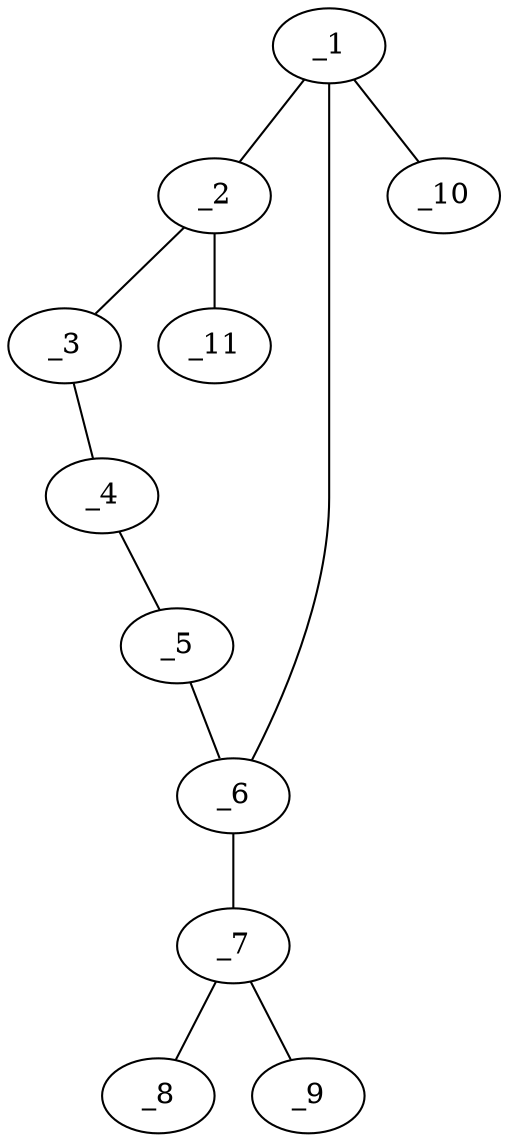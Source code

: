 graph molid659438 {
	_1	 [charge=0,
		chem=1,
		symbol="C  ",
		x="2.866",
		y="-0.25"];
	_2	 [charge=0,
		chem=1,
		symbol="C  ",
		x="2.866",
		y="-1.25"];
	_1 -- _2	 [valence=1];
	_6	 [charge=0,
		chem=1,
		symbol="C  ",
		x="3.7321",
		y="0.25"];
	_1 -- _6	 [valence=2];
	_10	 [charge=0,
		chem=7,
		symbol="Cl ",
		x=2,
		y="0.25"];
	_1 -- _10	 [valence=1];
	_3	 [charge=0,
		chem=4,
		symbol="N  ",
		x="3.7321",
		y="-1.75"];
	_2 -- _3	 [valence=2];
	_11	 [charge=0,
		chem=2,
		symbol="O  ",
		x=2,
		y="-1.75"];
	_2 -- _11	 [valence=1];
	_4	 [charge=0,
		chem=4,
		symbol="N  ",
		x="4.5981",
		y="-1.25"];
	_3 -- _4	 [valence=1];
	_5	 [charge=0,
		chem=1,
		symbol="C  ",
		x="4.5981",
		y="-0.25"];
	_4 -- _5	 [valence=2];
	_5 -- _6	 [valence=1];
	_7	 [charge=0,
		chem=4,
		symbol="N  ",
		x="3.7321",
		y="1.25"];
	_6 -- _7	 [valence=1];
	_8	 [charge=0,
		chem=4,
		symbol="N  ",
		x="4.5981",
		y="1.75"];
	_7 -- _8	 [valence=1];
	_9	 [charge=0,
		chem=1,
		symbol="C  ",
		x="2.866",
		y="1.75"];
	_7 -- _9	 [valence=1];
}
